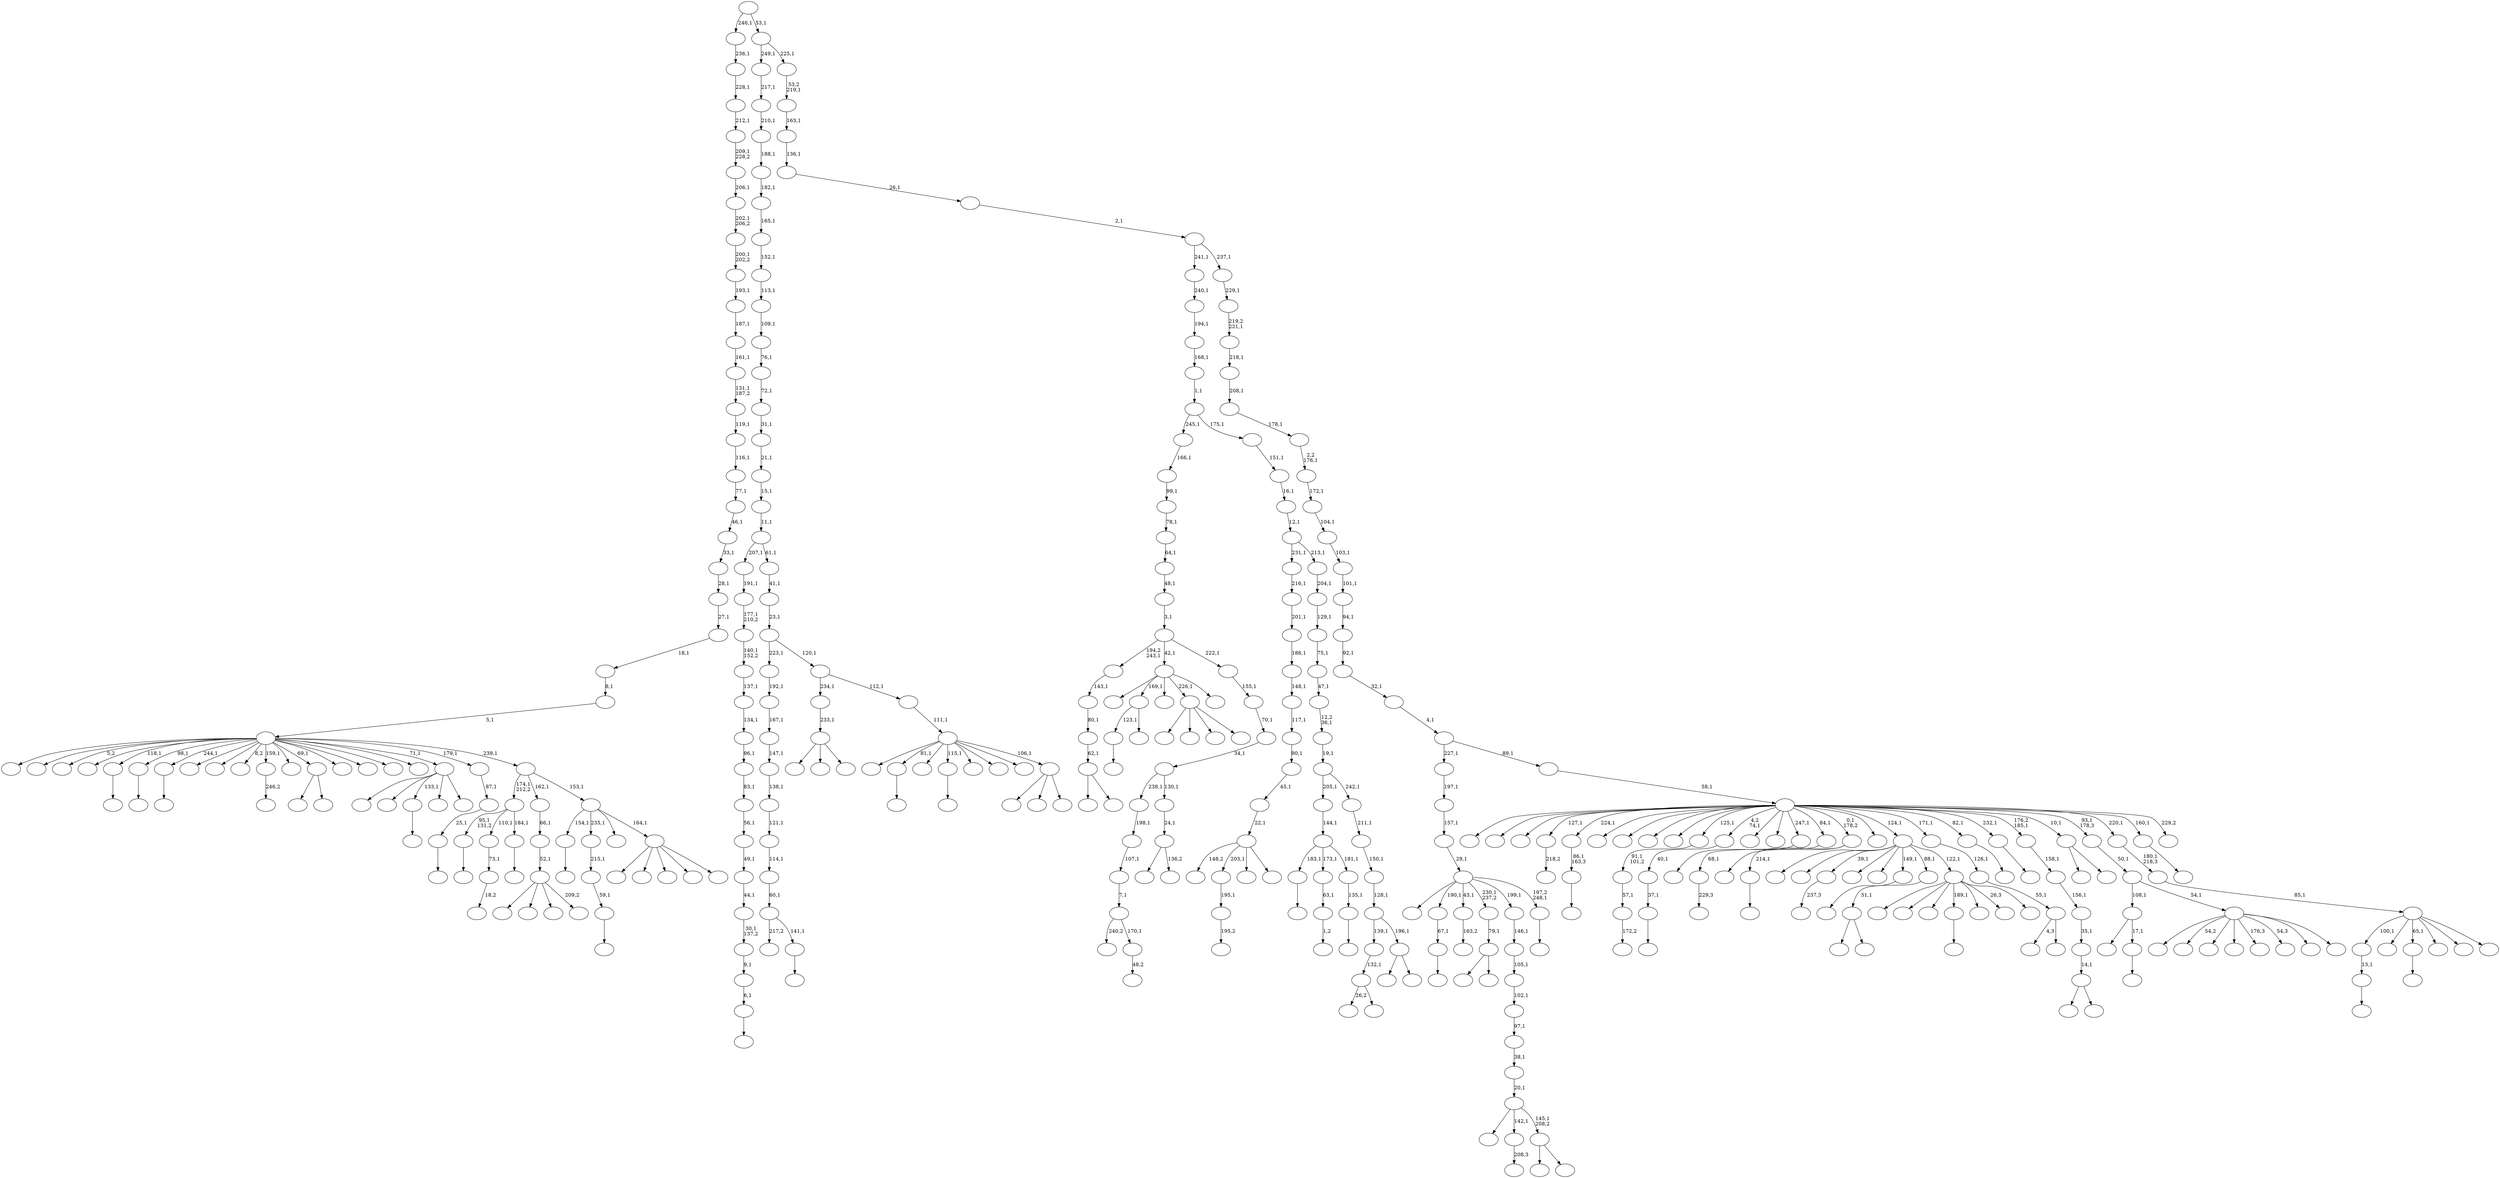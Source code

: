 digraph T {
	400 [label=""]
	399 [label=""]
	398 [label=""]
	397 [label=""]
	396 [label=""]
	395 [label=""]
	394 [label=""]
	393 [label=""]
	392 [label=""]
	391 [label=""]
	390 [label=""]
	389 [label=""]
	388 [label=""]
	387 [label=""]
	386 [label=""]
	385 [label=""]
	384 [label=""]
	383 [label=""]
	382 [label=""]
	381 [label=""]
	380 [label=""]
	379 [label=""]
	378 [label=""]
	377 [label=""]
	376 [label=""]
	375 [label=""]
	374 [label=""]
	373 [label=""]
	372 [label=""]
	371 [label=""]
	370 [label=""]
	369 [label=""]
	368 [label=""]
	367 [label=""]
	366 [label=""]
	365 [label=""]
	364 [label=""]
	363 [label=""]
	362 [label=""]
	361 [label=""]
	360 [label=""]
	359 [label=""]
	358 [label=""]
	357 [label=""]
	356 [label=""]
	355 [label=""]
	354 [label=""]
	353 [label=""]
	352 [label=""]
	351 [label=""]
	350 [label=""]
	349 [label=""]
	348 [label=""]
	347 [label=""]
	346 [label=""]
	345 [label=""]
	344 [label=""]
	343 [label=""]
	342 [label=""]
	341 [label=""]
	340 [label=""]
	339 [label=""]
	338 [label=""]
	337 [label=""]
	336 [label=""]
	335 [label=""]
	334 [label=""]
	333 [label=""]
	332 [label=""]
	331 [label=""]
	330 [label=""]
	329 [label=""]
	328 [label=""]
	327 [label=""]
	326 [label=""]
	325 [label=""]
	324 [label=""]
	323 [label=""]
	322 [label=""]
	321 [label=""]
	320 [label=""]
	319 [label=""]
	318 [label=""]
	317 [label=""]
	316 [label=""]
	315 [label=""]
	314 [label=""]
	313 [label=""]
	312 [label=""]
	311 [label=""]
	310 [label=""]
	309 [label=""]
	308 [label=""]
	307 [label=""]
	306 [label=""]
	305 [label=""]
	304 [label=""]
	303 [label=""]
	302 [label=""]
	301 [label=""]
	300 [label=""]
	299 [label=""]
	298 [label=""]
	297 [label=""]
	296 [label=""]
	295 [label=""]
	294 [label=""]
	293 [label=""]
	292 [label=""]
	291 [label=""]
	290 [label=""]
	289 [label=""]
	288 [label=""]
	287 [label=""]
	286 [label=""]
	285 [label=""]
	284 [label=""]
	283 [label=""]
	282 [label=""]
	281 [label=""]
	280 [label=""]
	279 [label=""]
	278 [label=""]
	277 [label=""]
	276 [label=""]
	275 [label=""]
	274 [label=""]
	273 [label=""]
	272 [label=""]
	271 [label=""]
	270 [label=""]
	269 [label=""]
	268 [label=""]
	267 [label=""]
	266 [label=""]
	265 [label=""]
	264 [label=""]
	263 [label=""]
	262 [label=""]
	261 [label=""]
	260 [label=""]
	259 [label=""]
	258 [label=""]
	257 [label=""]
	256 [label=""]
	255 [label=""]
	254 [label=""]
	253 [label=""]
	252 [label=""]
	251 [label=""]
	250 [label=""]
	249 [label=""]
	248 [label=""]
	247 [label=""]
	246 [label=""]
	245 [label=""]
	244 [label=""]
	243 [label=""]
	242 [label=""]
	241 [label=""]
	240 [label=""]
	239 [label=""]
	238 [label=""]
	237 [label=""]
	236 [label=""]
	235 [label=""]
	234 [label=""]
	233 [label=""]
	232 [label=""]
	231 [label=""]
	230 [label=""]
	229 [label=""]
	228 [label=""]
	227 [label=""]
	226 [label=""]
	225 [label=""]
	224 [label=""]
	223 [label=""]
	222 [label=""]
	221 [label=""]
	220 [label=""]
	219 [label=""]
	218 [label=""]
	217 [label=""]
	216 [label=""]
	215 [label=""]
	214 [label=""]
	213 [label=""]
	212 [label=""]
	211 [label=""]
	210 [label=""]
	209 [label=""]
	208 [label=""]
	207 [label=""]
	206 [label=""]
	205 [label=""]
	204 [label=""]
	203 [label=""]
	202 [label=""]
	201 [label=""]
	200 [label=""]
	199 [label=""]
	198 [label=""]
	197 [label=""]
	196 [label=""]
	195 [label=""]
	194 [label=""]
	193 [label=""]
	192 [label=""]
	191 [label=""]
	190 [label=""]
	189 [label=""]
	188 [label=""]
	187 [label=""]
	186 [label=""]
	185 [label=""]
	184 [label=""]
	183 [label=""]
	182 [label=""]
	181 [label=""]
	180 [label=""]
	179 [label=""]
	178 [label=""]
	177 [label=""]
	176 [label=""]
	175 [label=""]
	174 [label=""]
	173 [label=""]
	172 [label=""]
	171 [label=""]
	170 [label=""]
	169 [label=""]
	168 [label=""]
	167 [label=""]
	166 [label=""]
	165 [label=""]
	164 [label=""]
	163 [label=""]
	162 [label=""]
	161 [label=""]
	160 [label=""]
	159 [label=""]
	158 [label=""]
	157 [label=""]
	156 [label=""]
	155 [label=""]
	154 [label=""]
	153 [label=""]
	152 [label=""]
	151 [label=""]
	150 [label=""]
	149 [label=""]
	148 [label=""]
	147 [label=""]
	146 [label=""]
	145 [label=""]
	144 [label=""]
	143 [label=""]
	142 [label=""]
	141 [label=""]
	140 [label=""]
	139 [label=""]
	138 [label=""]
	137 [label=""]
	136 [label=""]
	135 [label=""]
	134 [label=""]
	133 [label=""]
	132 [label=""]
	131 [label=""]
	130 [label=""]
	129 [label=""]
	128 [label=""]
	127 [label=""]
	126 [label=""]
	125 [label=""]
	124 [label=""]
	123 [label=""]
	122 [label=""]
	121 [label=""]
	120 [label=""]
	119 [label=""]
	118 [label=""]
	117 [label=""]
	116 [label=""]
	115 [label=""]
	114 [label=""]
	113 [label=""]
	112 [label=""]
	111 [label=""]
	110 [label=""]
	109 [label=""]
	108 [label=""]
	107 [label=""]
	106 [label=""]
	105 [label=""]
	104 [label=""]
	103 [label=""]
	102 [label=""]
	101 [label=""]
	100 [label=""]
	99 [label=""]
	98 [label=""]
	97 [label=""]
	96 [label=""]
	95 [label=""]
	94 [label=""]
	93 [label=""]
	92 [label=""]
	91 [label=""]
	90 [label=""]
	89 [label=""]
	88 [label=""]
	87 [label=""]
	86 [label=""]
	85 [label=""]
	84 [label=""]
	83 [label=""]
	82 [label=""]
	81 [label=""]
	80 [label=""]
	79 [label=""]
	78 [label=""]
	77 [label=""]
	76 [label=""]
	75 [label=""]
	74 [label=""]
	73 [label=""]
	72 [label=""]
	71 [label=""]
	70 [label=""]
	69 [label=""]
	68 [label=""]
	67 [label=""]
	66 [label=""]
	65 [label=""]
	64 [label=""]
	63 [label=""]
	62 [label=""]
	61 [label=""]
	60 [label=""]
	59 [label=""]
	58 [label=""]
	57 [label=""]
	56 [label=""]
	55 [label=""]
	54 [label=""]
	53 [label=""]
	52 [label=""]
	51 [label=""]
	50 [label=""]
	49 [label=""]
	48 [label=""]
	47 [label=""]
	46 [label=""]
	45 [label=""]
	44 [label=""]
	43 [label=""]
	42 [label=""]
	41 [label=""]
	40 [label=""]
	39 [label=""]
	38 [label=""]
	37 [label=""]
	36 [label=""]
	35 [label=""]
	34 [label=""]
	33 [label=""]
	32 [label=""]
	31 [label=""]
	30 [label=""]
	29 [label=""]
	28 [label=""]
	27 [label=""]
	26 [label=""]
	25 [label=""]
	24 [label=""]
	23 [label=""]
	22 [label=""]
	21 [label=""]
	20 [label=""]
	19 [label=""]
	18 [label=""]
	17 [label=""]
	16 [label=""]
	15 [label=""]
	14 [label=""]
	13 [label=""]
	12 [label=""]
	11 [label=""]
	10 [label=""]
	9 [label=""]
	8 [label=""]
	7 [label=""]
	6 [label=""]
	5 [label=""]
	4 [label=""]
	3 [label=""]
	2 [label=""]
	1 [label=""]
	0 [label=""]
	396 -> 397 [label=""]
	393 -> 394 [label=""]
	384 -> 385 [label="218,2"]
	381 -> 382 [label=""]
	380 -> 381 [label="86,1\n163,3"]
	370 -> 371 [label=""]
	364 -> 365 [label=""]
	363 -> 364 [label="13,1"]
	353 -> 354 [label=""]
	350 -> 351 [label="195,2"]
	349 -> 350 [label="195,1"]
	347 -> 348 [label="237,3"]
	343 -> 344 [label=""]
	342 -> 343 [label="67,1"]
	340 -> 341 [label="172,2"]
	339 -> 340 [label="57,1"]
	338 -> 339 [label="91,1\n101,2"]
	333 -> 334 [label=""]
	328 -> 329 [label=""]
	325 -> 326 [label="163,2"]
	323 -> 324 [label=""]
	321 -> 322 [label=""]
	318 -> 396 [label="123,1"]
	318 -> 319 [label=""]
	316 -> 317 [label=""]
	313 -> 314 [label="48,2"]
	312 -> 332 [label="240,2"]
	312 -> 313 [label="170,1"]
	311 -> 312 [label="7,1"]
	310 -> 311 [label="107,1"]
	309 -> 310 [label="198,1"]
	303 -> 304 [label="208,3"]
	296 -> 297 [label=""]
	294 -> 295 [label="1,2"]
	293 -> 294 [label="63,1"]
	291 -> 292 [label=""]
	290 -> 291 [label="37,1"]
	289 -> 290 [label="40,1"]
	286 -> 367 [label=""]
	286 -> 287 [label=""]
	285 -> 286 [label="62,1"]
	284 -> 285 [label="80,1"]
	283 -> 284 [label="143,1"]
	279 -> 280 [label=""]
	274 -> 275 [label=""]
	271 -> 272 [label=""]
	270 -> 271 [label="59,1"]
	269 -> 270 [label="215,1"]
	266 -> 267 [label=""]
	264 -> 265 [label="246,2"]
	260 -> 301 [label=""]
	260 -> 261 [label=""]
	255 -> 256 [label="18,2"]
	254 -> 255 [label="73,1"]
	250 -> 331 [label=""]
	250 -> 251 [label=""]
	249 -> 250 [label="79,1"]
	246 -> 247 [label=""]
	244 -> 245 [label=""]
	243 -> 248 [label=""]
	243 -> 244 [label="17,1"]
	240 -> 241 [label="229,3"]
	239 -> 240 [label="68,1"]
	237 -> 300 [label="26,2"]
	237 -> 238 [label=""]
	236 -> 237 [label="132,1"]
	234 -> 298 [label=""]
	234 -> 235 [label=""]
	233 -> 234 [label="51,1"]
	230 -> 375 [label=""]
	230 -> 231 [label=""]
	229 -> 330 [label=""]
	229 -> 303 [label="142,1"]
	229 -> 230 [label="145,1\n208,2"]
	228 -> 229 [label="20,1"]
	227 -> 228 [label="38,1"]
	226 -> 227 [label="97,1"]
	225 -> 226 [label="102,1"]
	224 -> 225 [label="105,1"]
	223 -> 224 [label="146,1"]
	219 -> 220 [label=""]
	218 -> 315 [label=""]
	218 -> 219 [label="214,1"]
	216 -> 217 [label=""]
	215 -> 216 [label="135,1"]
	214 -> 353 [label="183,1"]
	214 -> 293 [label="173,1"]
	214 -> 215 [label="181,1"]
	213 -> 214 [label="144,1"]
	211 -> 395 [label=""]
	211 -> 379 [label=""]
	211 -> 359 [label=""]
	211 -> 212 [label=""]
	208 -> 398 [label=""]
	208 -> 392 [label=""]
	208 -> 373 [label=""]
	208 -> 370 [label="189,1"]
	208 -> 335 [label=""]
	208 -> 281 [label="26,3"]
	208 -> 209 [label=""]
	207 -> 377 [label=""]
	207 -> 361 [label=""]
	207 -> 347 [label="39,1"]
	207 -> 306 [label=""]
	207 -> 278 [label=""]
	207 -> 266 [label="149,1"]
	207 -> 233 [label="88,1"]
	207 -> 208 [label="122,1"]
	205 -> 320 [label="4,3"]
	205 -> 206 [label=""]
	204 -> 205 [label="55,1"]
	203 -> 204 [label="126,1"]
	200 -> 201 [label=""]
	198 -> 199 [label=""]
	196 -> 305 [label=""]
	196 -> 197 [label=""]
	195 -> 196 [label="14,1"]
	194 -> 195 [label="35,1"]
	193 -> 194 [label="156,1"]
	192 -> 193 [label="158,1"]
	189 -> 337 [label=""]
	189 -> 190 [label=""]
	187 -> 188 [label=""]
	186 -> 279 [label="95,1\n131,2"]
	186 -> 254 [label="110,1"]
	186 -> 187 [label="184,1"]
	184 -> 185 [label=""]
	183 -> 268 [label="217,2"]
	183 -> 184 [label="141,1"]
	182 -> 183 [label="60,1"]
	181 -> 182 [label="114,1"]
	180 -> 181 [label="121,1"]
	179 -> 180 [label="138,1"]
	178 -> 179 [label="147,1"]
	177 -> 178 [label="167,1"]
	176 -> 177 [label="192,1"]
	173 -> 174 [label=""]
	172 -> 357 [label=""]
	172 -> 342 [label="190,1"]
	172 -> 325 [label="43,1"]
	172 -> 249 [label="230,1\n237,2"]
	172 -> 223 [label="199,1"]
	172 -> 173 [label="197,2\n248,1"]
	171 -> 172 [label="29,1"]
	170 -> 171 [label="157,1"]
	169 -> 170 [label="197,1"]
	167 -> 372 [label=""]
	167 -> 352 [label="54,2"]
	167 -> 336 [label=""]
	167 -> 327 [label=""]
	167 -> 307 [label="176,3"]
	167 -> 273 [label="54,3"]
	167 -> 191 [label=""]
	167 -> 168 [label=""]
	166 -> 243 [label="108,1"]
	166 -> 167 [label="54,1"]
	165 -> 166 [label="50,1"]
	163 -> 374 [label=""]
	163 -> 318 [label="169,1"]
	163 -> 276 [label=""]
	163 -> 211 [label="226,1"]
	163 -> 164 [label=""]
	161 -> 369 [label=""]
	161 -> 358 [label=""]
	161 -> 277 [label=""]
	161 -> 162 [label="209,2"]
	160 -> 161 [label="52,1"]
	159 -> 160 [label="66,1"]
	155 -> 386 [label="148,2"]
	155 -> 349 [label="203,1"]
	155 -> 258 [label=""]
	155 -> 156 [label=""]
	154 -> 155 [label="22,1"]
	153 -> 154 [label="45,1"]
	152 -> 153 [label="90,1"]
	151 -> 152 [label="117,1"]
	150 -> 151 [label="148,1"]
	149 -> 150 [label="186,1"]
	148 -> 149 [label="201,1"]
	147 -> 148 [label="216,1"]
	145 -> 356 [label=""]
	145 -> 146 [label="136,2"]
	144 -> 145 [label="24,1"]
	143 -> 309 [label="238,1"]
	143 -> 144 [label="130,1"]
	142 -> 143 [label="34,1"]
	141 -> 142 [label="70,1"]
	140 -> 141 [label="155,1"]
	139 -> 283 [label="194,2\n243,1"]
	139 -> 163 [label="42,1"]
	139 -> 140 [label="222,1"]
	138 -> 139 [label="3,1"]
	137 -> 138 [label="48,1"]
	136 -> 137 [label="64,1"]
	135 -> 136 [label="78,1"]
	134 -> 135 [label="99,1"]
	133 -> 134 [label="166,1"]
	129 -> 232 [label=""]
	129 -> 132 [label=""]
	129 -> 130 [label=""]
	128 -> 129 [label="233,1"]
	125 -> 363 [label="100,1"]
	125 -> 355 [label=""]
	125 -> 321 [label="65,1"]
	125 -> 262 [label=""]
	125 -> 222 [label=""]
	125 -> 126 [label=""]
	124 -> 125 [label="85,1"]
	123 -> 124 [label="180,1\n218,3"]
	121 -> 122 [label=""]
	120 -> 121 [label="6,1"]
	119 -> 120 [label="9,1"]
	118 -> 119 [label="30,1\n137,2"]
	117 -> 118 [label="44,1"]
	116 -> 117 [label="49,1"]
	115 -> 116 [label="56,1"]
	114 -> 115 [label="83,1"]
	113 -> 114 [label="96,1"]
	112 -> 113 [label="134,1"]
	111 -> 112 [label="137,1"]
	110 -> 111 [label="140,1\n152,2"]
	109 -> 110 [label="177,1\n210,2"]
	108 -> 109 [label="191,1"]
	105 -> 242 [label=""]
	105 -> 106 [label=""]
	104 -> 236 [label="139,1"]
	104 -> 105 [label="196,1"]
	103 -> 104 [label="128,1"]
	102 -> 103 [label="150,1"]
	101 -> 102 [label="211,1"]
	100 -> 213 [label="205,1"]
	100 -> 101 [label="242,1"]
	99 -> 100 [label="19,1"]
	98 -> 99 [label="12,2\n36,1"]
	97 -> 98 [label="47,1"]
	96 -> 97 [label="75,1"]
	95 -> 96 [label="129,1"]
	94 -> 95 [label="204,1"]
	93 -> 147 [label="231,1"]
	93 -> 94 [label="213,1"]
	92 -> 93 [label="12,1"]
	91 -> 92 [label="16,1"]
	90 -> 91 [label="151,1"]
	89 -> 133 [label="245,1"]
	89 -> 90 [label="175,1"]
	88 -> 89 [label="1,1"]
	87 -> 88 [label="168,1"]
	86 -> 87 [label="194,1"]
	85 -> 86 [label="240,1"]
	83 -> 84 [label=""]
	80 -> 388 [label=""]
	80 -> 383 [label=""]
	80 -> 296 [label="133,1"]
	80 -> 131 [label=""]
	80 -> 81 [label=""]
	78 -> 79 [label=""]
	77 -> 78 [label="25,1"]
	76 -> 77 [label="87,1"]
	73 -> 368 [label=""]
	73 -> 253 [label=""]
	73 -> 82 [label=""]
	73 -> 75 [label=""]
	73 -> 74 [label=""]
	72 -> 393 [label="154,1"]
	72 -> 269 [label="235,1"]
	72 -> 158 [label=""]
	72 -> 73 [label="164,1"]
	71 -> 186 [label="174,1\n212,2"]
	71 -> 159 [label="162,1"]
	71 -> 72 [label="153,1"]
	70 -> 390 [label=""]
	70 -> 387 [label=""]
	70 -> 362 [label="5,2"]
	70 -> 346 [label=""]
	70 -> 333 [label="118,1"]
	70 -> 328 [label="98,1"]
	70 -> 316 [label="244,1"]
	70 -> 308 [label=""]
	70 -> 299 [label=""]
	70 -> 288 [label="8,2"]
	70 -> 264 [label="159,1"]
	70 -> 263 [label=""]
	70 -> 260 [label="69,1"]
	70 -> 259 [label=""]
	70 -> 252 [label=""]
	70 -> 202 [label=""]
	70 -> 157 [label=""]
	70 -> 80 [label="71,1"]
	70 -> 76 [label="179,1"]
	70 -> 71 [label="239,1"]
	69 -> 70 [label="5,1"]
	68 -> 69 [label="8,1"]
	67 -> 68 [label="18,1"]
	66 -> 67 [label="27,1"]
	65 -> 66 [label="28,1"]
	64 -> 65 [label="33,1"]
	63 -> 64 [label="46,1"]
	62 -> 63 [label="77,1"]
	61 -> 62 [label="116,1"]
	60 -> 61 [label="119,1"]
	59 -> 60 [label="131,1\n187,2"]
	58 -> 59 [label="161,1"]
	57 -> 58 [label="187,1"]
	56 -> 57 [label="193,1"]
	55 -> 56 [label="200,1\n202,2"]
	54 -> 55 [label="202,1\n206,2"]
	53 -> 54 [label="206,1"]
	52 -> 53 [label="209,1\n228,2"]
	51 -> 52 [label="212,1"]
	50 -> 51 [label="228,1"]
	49 -> 50 [label="236,1"]
	47 -> 400 [label=""]
	47 -> 175 [label=""]
	47 -> 48 [label=""]
	46 -> 378 [label=""]
	46 -> 323 [label="81,1"]
	46 -> 302 [label=""]
	46 -> 274 [label="115,1"]
	46 -> 221 [label=""]
	46 -> 127 [label=""]
	46 -> 107 [label=""]
	46 -> 47 [label="106,1"]
	45 -> 46 [label="111,1"]
	44 -> 128 [label="234,1"]
	44 -> 45 [label="112,1"]
	43 -> 176 [label="223,1"]
	43 -> 44 [label="120,1"]
	42 -> 43 [label="23,1"]
	41 -> 42 [label="41,1"]
	40 -> 108 [label="207,1"]
	40 -> 41 [label="61,1"]
	39 -> 40 [label="11,1"]
	38 -> 39 [label="15,1"]
	37 -> 38 [label="21,1"]
	36 -> 37 [label="31,1"]
	35 -> 36 [label="72,1"]
	34 -> 35 [label="76,1"]
	33 -> 34 [label="109,1"]
	32 -> 33 [label="113,1"]
	31 -> 32 [label="152,1"]
	30 -> 31 [label="165,1"]
	29 -> 30 [label="182,1"]
	28 -> 29 [label="188,1"]
	27 -> 28 [label="210,1"]
	26 -> 27 [label="217,1"]
	24 -> 399 [label=""]
	24 -> 391 [label=""]
	24 -> 389 [label=""]
	24 -> 384 [label="127,1"]
	24 -> 380 [label="224,1"]
	24 -> 376 [label=""]
	24 -> 366 [label=""]
	24 -> 360 [label=""]
	24 -> 345 [label=""]
	24 -> 338 [label="125,1"]
	24 -> 289 [label="4,2\n74,1"]
	24 -> 282 [label=""]
	24 -> 257 [label=""]
	24 -> 246 [label="247,1"]
	24 -> 239 [label="84,1"]
	24 -> 218 [label="0,1\n178,2"]
	24 -> 210 [label=""]
	24 -> 207 [label="124,1"]
	24 -> 203 [label="171,1"]
	24 -> 200 [label="82,1"]
	24 -> 198 [label="232,1"]
	24 -> 192 [label="176,2\n185,1"]
	24 -> 189 [label="10,1"]
	24 -> 165 [label="93,1\n178,3"]
	24 -> 123 [label="220,1"]
	24 -> 83 [label="160,1"]
	24 -> 25 [label="229,2"]
	23 -> 24 [label="58,1"]
	22 -> 169 [label="227,1"]
	22 -> 23 [label="89,1"]
	21 -> 22 [label="4,1"]
	20 -> 21 [label="32,1"]
	19 -> 20 [label="92,1"]
	18 -> 19 [label="94,1"]
	17 -> 18 [label="101,1"]
	16 -> 17 [label="103,1"]
	15 -> 16 [label="104,1"]
	14 -> 15 [label="172,1"]
	13 -> 14 [label="2,2\n176,1"]
	12 -> 13 [label="178,1"]
	11 -> 12 [label="208,1"]
	10 -> 11 [label="218,1"]
	9 -> 10 [label="219,2\n221,1"]
	8 -> 9 [label="229,1"]
	7 -> 85 [label="241,1"]
	7 -> 8 [label="237,1"]
	6 -> 7 [label="2,1"]
	5 -> 6 [label="26,1"]
	4 -> 5 [label="136,1"]
	3 -> 4 [label="163,1"]
	2 -> 3 [label="53,2\n219,1"]
	1 -> 26 [label="249,1"]
	1 -> 2 [label="225,1"]
	0 -> 49 [label="246,1"]
	0 -> 1 [label="53,1"]
}
